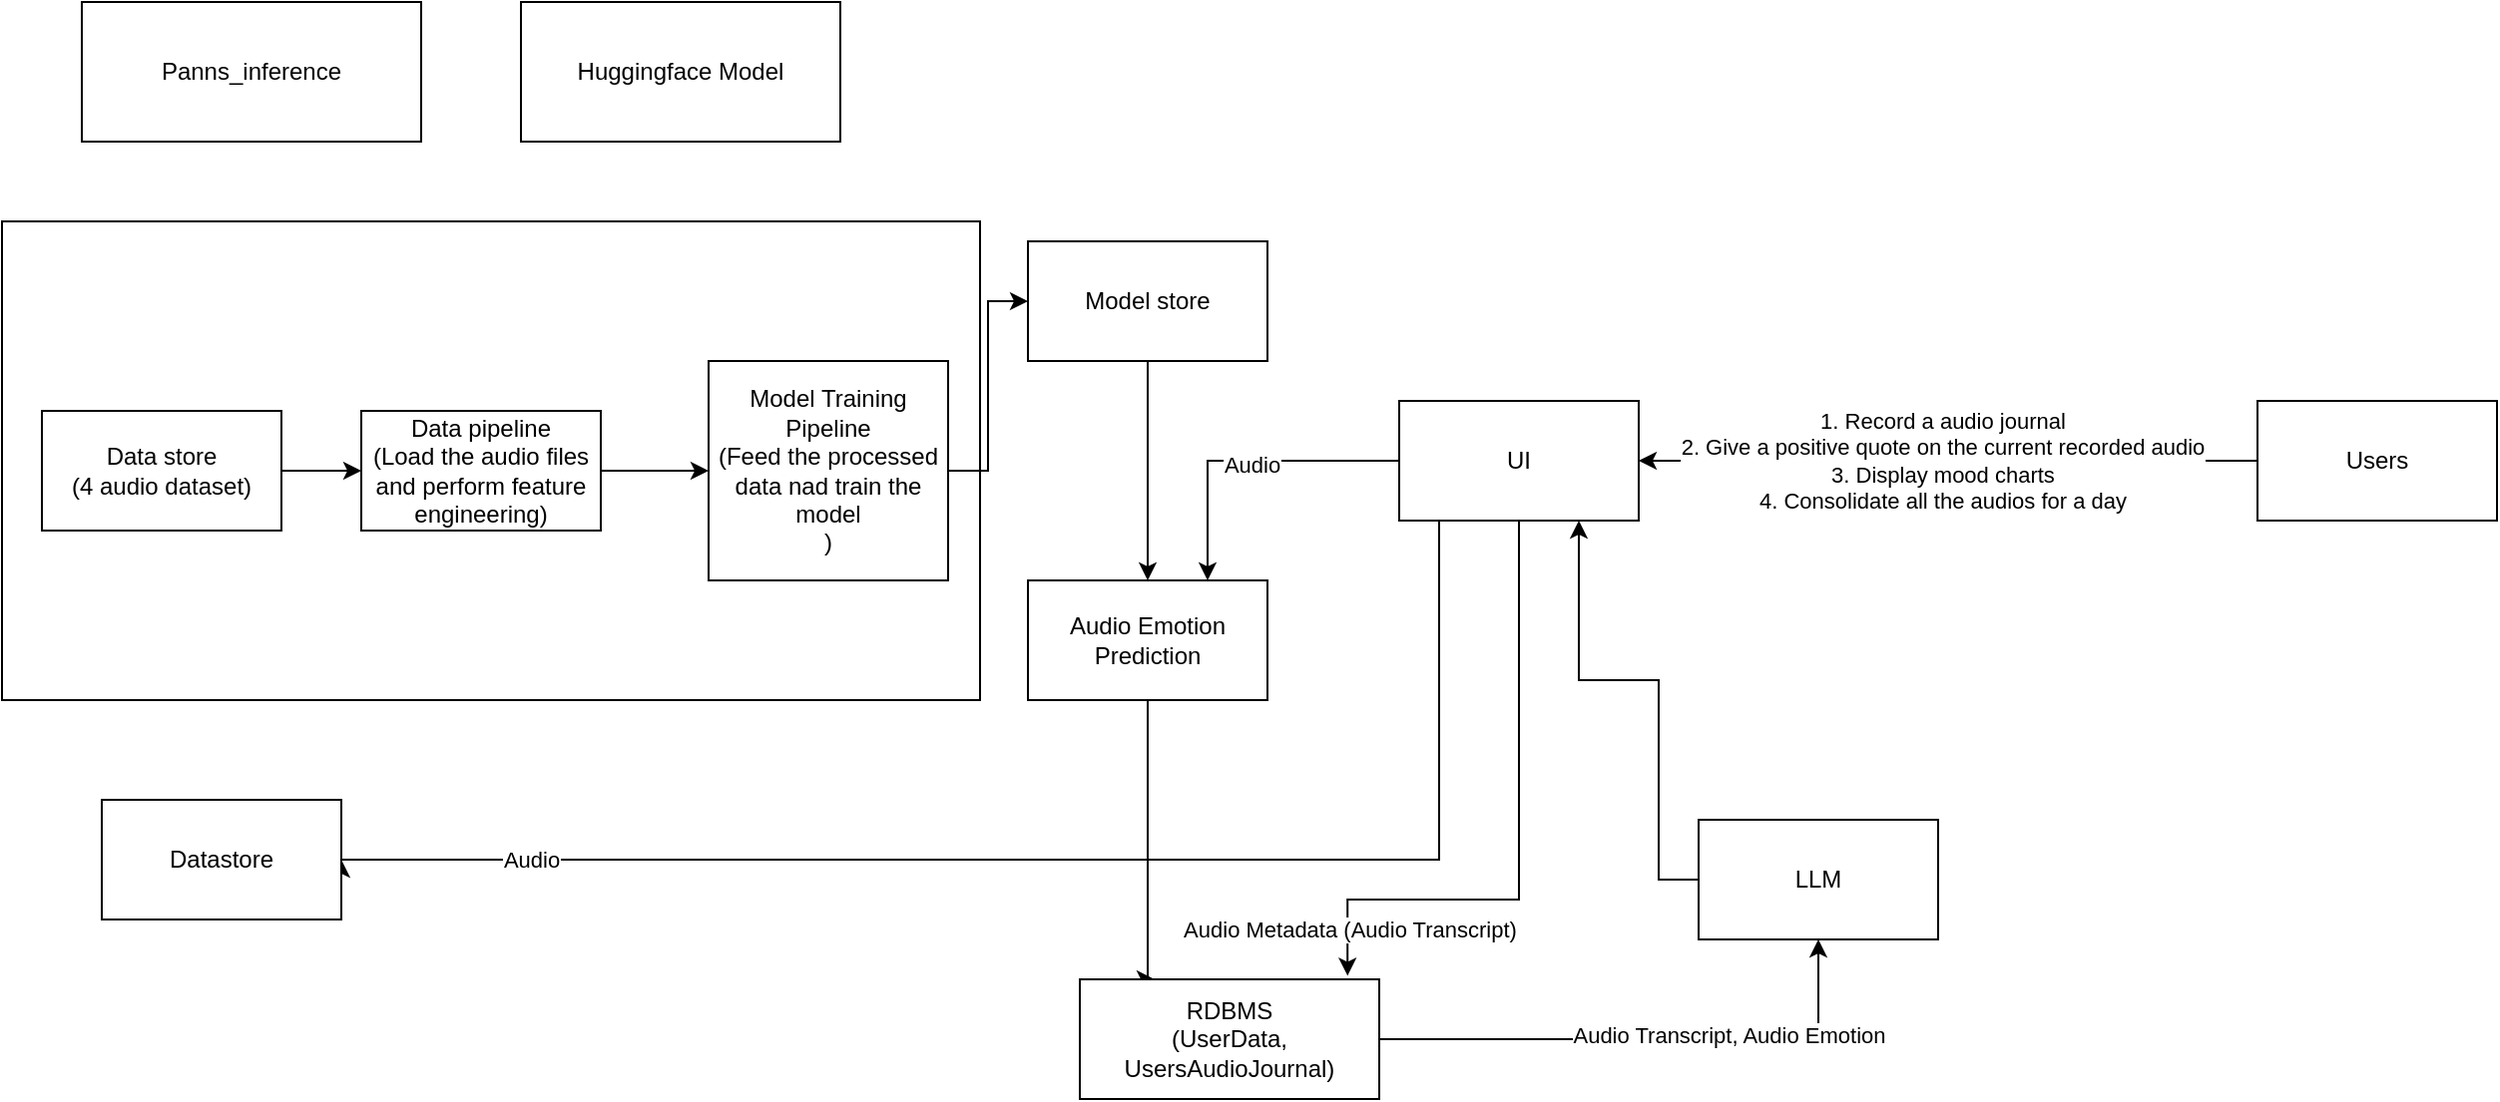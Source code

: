 <mxfile version="20.8.21" type="device"><diagram name="Page-1" id="Eh67Nt68QhY9QRsIKF9V"><mxGraphModel dx="2405" dy="2057" grid="1" gridSize="10" guides="1" tooltips="1" connect="1" arrows="1" fold="1" page="1" pageScale="1" pageWidth="827" pageHeight="1169" math="0" shadow="0"><root><mxCell id="0"/><mxCell id="1" parent="0"/><mxCell id="udqylvYr28nv6Kn70IkR-11" value="" style="rounded=0;whiteSpace=wrap;html=1;" vertex="1" parent="1"><mxGeometry x="-150" y="60" width="490" height="240" as="geometry"/></mxCell><mxCell id="udqylvYr28nv6Kn70IkR-9" value="" style="edgeStyle=orthogonalEdgeStyle;rounded=0;orthogonalLoop=1;jettySize=auto;html=1;" edge="1" parent="1" source="udqylvYr28nv6Kn70IkR-1" target="udqylvYr28nv6Kn70IkR-2"><mxGeometry relative="1" as="geometry"/></mxCell><mxCell id="udqylvYr28nv6Kn70IkR-1" value="Data store&lt;br&gt;(4 audio dataset)" style="rounded=0;whiteSpace=wrap;html=1;" vertex="1" parent="1"><mxGeometry x="-130" y="155" width="120" height="60" as="geometry"/></mxCell><mxCell id="udqylvYr28nv6Kn70IkR-10" value="" style="edgeStyle=orthogonalEdgeStyle;rounded=0;orthogonalLoop=1;jettySize=auto;html=1;" edge="1" parent="1" source="udqylvYr28nv6Kn70IkR-2" target="udqylvYr28nv6Kn70IkR-3"><mxGeometry relative="1" as="geometry"/></mxCell><mxCell id="udqylvYr28nv6Kn70IkR-2" value="Data pipeline&lt;br&gt;(Load the audio files and perform feature engineering)" style="rounded=0;whiteSpace=wrap;html=1;" vertex="1" parent="1"><mxGeometry x="30" y="155" width="120" height="60" as="geometry"/></mxCell><mxCell id="udqylvYr28nv6Kn70IkR-13" style="edgeStyle=orthogonalEdgeStyle;rounded=0;orthogonalLoop=1;jettySize=auto;html=1;entryX=0;entryY=0.5;entryDx=0;entryDy=0;" edge="1" parent="1" source="udqylvYr28nv6Kn70IkR-3" target="udqylvYr28nv6Kn70IkR-12"><mxGeometry relative="1" as="geometry"/></mxCell><mxCell id="udqylvYr28nv6Kn70IkR-3" value="Model Training Pipeline&lt;br&gt;(Feed the processed data nad train the model&lt;br&gt;)" style="rounded=0;whiteSpace=wrap;html=1;" vertex="1" parent="1"><mxGeometry x="204" y="130" width="120" height="110" as="geometry"/></mxCell><mxCell id="udqylvYr28nv6Kn70IkR-16" style="edgeStyle=orthogonalEdgeStyle;rounded=0;orthogonalLoop=1;jettySize=auto;html=1;entryX=0.894;entryY=-0.03;entryDx=0;entryDy=0;entryPerimeter=0;" edge="1" parent="1" source="udqylvYr28nv6Kn70IkR-4" target="udqylvYr28nv6Kn70IkR-15"><mxGeometry relative="1" as="geometry"><Array as="points"><mxPoint x="610" y="400"/><mxPoint x="524" y="400"/></Array></mxGeometry></mxCell><mxCell id="udqylvYr28nv6Kn70IkR-23" value="Audio Metadata (Audio Transcript)" style="edgeLabel;html=1;align=center;verticalAlign=middle;resizable=0;points=[];" vertex="1" connectable="0" parent="udqylvYr28nv6Kn70IkR-16"><mxGeometry x="0.844" y="1" relative="1" as="geometry"><mxPoint y="1" as="offset"/></mxGeometry></mxCell><mxCell id="udqylvYr28nv6Kn70IkR-17" style="edgeStyle=orthogonalEdgeStyle;rounded=0;orthogonalLoop=1;jettySize=auto;html=1;entryX=0.75;entryY=0;entryDx=0;entryDy=0;" edge="1" parent="1" source="udqylvYr28nv6Kn70IkR-4" target="udqylvYr28nv6Kn70IkR-8"><mxGeometry relative="1" as="geometry"/></mxCell><mxCell id="udqylvYr28nv6Kn70IkR-38" value="Audio" style="edgeLabel;html=1;align=center;verticalAlign=middle;resizable=0;points=[];" vertex="1" connectable="0" parent="udqylvYr28nv6Kn70IkR-17"><mxGeometry x="-0.048" y="2" relative="1" as="geometry"><mxPoint as="offset"/></mxGeometry></mxCell><mxCell id="udqylvYr28nv6Kn70IkR-25" style="edgeStyle=orthogonalEdgeStyle;rounded=0;orthogonalLoop=1;jettySize=auto;html=1;entryX=1;entryY=0.5;entryDx=0;entryDy=0;" edge="1" parent="1" source="udqylvYr28nv6Kn70IkR-4" target="udqylvYr28nv6Kn70IkR-24"><mxGeometry relative="1" as="geometry"><Array as="points"><mxPoint x="570" y="380"/><mxPoint x="-10" y="380"/><mxPoint x="-10" y="399"/><mxPoint x="20" y="399"/></Array></mxGeometry></mxCell><mxCell id="udqylvYr28nv6Kn70IkR-26" value="Audio" style="edgeLabel;html=1;align=center;verticalAlign=middle;resizable=0;points=[];" vertex="1" connectable="0" parent="udqylvYr28nv6Kn70IkR-25"><mxGeometry x="0.79" y="3" relative="1" as="geometry"><mxPoint x="107" y="-3" as="offset"/></mxGeometry></mxCell><mxCell id="udqylvYr28nv6Kn70IkR-4" value="UI" style="rounded=0;whiteSpace=wrap;html=1;" vertex="1" parent="1"><mxGeometry x="550" y="150" width="120" height="60" as="geometry"/></mxCell><mxCell id="udqylvYr28nv6Kn70IkR-6" value="" style="edgeStyle=orthogonalEdgeStyle;rounded=0;orthogonalLoop=1;jettySize=auto;html=1;" edge="1" parent="1" source="udqylvYr28nv6Kn70IkR-5" target="udqylvYr28nv6Kn70IkR-4"><mxGeometry relative="1" as="geometry"/></mxCell><mxCell id="udqylvYr28nv6Kn70IkR-7" value="1. Record a audio journal&lt;br&gt;2. Give a positive quote on the current recorded audio&lt;br&gt;3. Display mood charts&lt;br&gt;4. Consolidate all the audios for a day" style="edgeLabel;html=1;align=center;verticalAlign=middle;resizable=0;points=[];" vertex="1" connectable="0" parent="udqylvYr28nv6Kn70IkR-6"><mxGeometry x="0.225" y="-1" relative="1" as="geometry"><mxPoint x="32" y="1" as="offset"/></mxGeometry></mxCell><mxCell id="udqylvYr28nv6Kn70IkR-5" value="Users" style="rounded=0;whiteSpace=wrap;html=1;" vertex="1" parent="1"><mxGeometry x="980" y="150" width="120" height="60" as="geometry"/></mxCell><mxCell id="udqylvYr28nv6Kn70IkR-18" style="edgeStyle=orthogonalEdgeStyle;rounded=0;orthogonalLoop=1;jettySize=auto;html=1;entryX=0.25;entryY=0;entryDx=0;entryDy=0;" edge="1" parent="1" source="udqylvYr28nv6Kn70IkR-8" target="udqylvYr28nv6Kn70IkR-15"><mxGeometry relative="1" as="geometry"><Array as="points"><mxPoint x="424" y="440"/></Array></mxGeometry></mxCell><mxCell id="udqylvYr28nv6Kn70IkR-20" style="edgeStyle=orthogonalEdgeStyle;rounded=0;orthogonalLoop=1;jettySize=auto;html=1;exitX=1;exitY=0.5;exitDx=0;exitDy=0;" edge="1" parent="1" source="udqylvYr28nv6Kn70IkR-15" target="udqylvYr28nv6Kn70IkR-19"><mxGeometry relative="1" as="geometry"><mxPoint x="740" y="525" as="sourcePoint"/><Array as="points"><mxPoint x="760" y="470"/></Array></mxGeometry></mxCell><mxCell id="udqylvYr28nv6Kn70IkR-27" value="Audio Transcript, Audio Emotion" style="edgeLabel;html=1;align=center;verticalAlign=middle;resizable=0;points=[];" vertex="1" connectable="0" parent="udqylvYr28nv6Kn70IkR-20"><mxGeometry x="0.291" y="3" relative="1" as="geometry"><mxPoint y="1" as="offset"/></mxGeometry></mxCell><mxCell id="udqylvYr28nv6Kn70IkR-8" value="Audio Emotion Prediction" style="rounded=0;whiteSpace=wrap;html=1;" vertex="1" parent="1"><mxGeometry x="364" y="240" width="120" height="60" as="geometry"/></mxCell><mxCell id="udqylvYr28nv6Kn70IkR-14" value="" style="edgeStyle=orthogonalEdgeStyle;rounded=0;orthogonalLoop=1;jettySize=auto;html=1;" edge="1" parent="1" source="udqylvYr28nv6Kn70IkR-12" target="udqylvYr28nv6Kn70IkR-8"><mxGeometry relative="1" as="geometry"/></mxCell><mxCell id="udqylvYr28nv6Kn70IkR-12" value="Model store" style="rounded=0;whiteSpace=wrap;html=1;" vertex="1" parent="1"><mxGeometry x="364" y="70" width="120" height="60" as="geometry"/></mxCell><mxCell id="udqylvYr28nv6Kn70IkR-15" value="RDBMS&lt;br&gt;(UserData, UsersAudioJournal)" style="rounded=0;whiteSpace=wrap;html=1;" vertex="1" parent="1"><mxGeometry x="390" y="440" width="150" height="60" as="geometry"/></mxCell><mxCell id="udqylvYr28nv6Kn70IkR-21" style="edgeStyle=orthogonalEdgeStyle;rounded=0;orthogonalLoop=1;jettySize=auto;html=1;entryX=0.75;entryY=1;entryDx=0;entryDy=0;" edge="1" parent="1" source="udqylvYr28nv6Kn70IkR-19" target="udqylvYr28nv6Kn70IkR-4"><mxGeometry relative="1" as="geometry"><Array as="points"><mxPoint x="680" y="390"/><mxPoint x="680" y="290"/><mxPoint x="640" y="290"/></Array></mxGeometry></mxCell><mxCell id="udqylvYr28nv6Kn70IkR-19" value="LLM" style="rounded=0;whiteSpace=wrap;html=1;" vertex="1" parent="1"><mxGeometry x="700" y="360" width="120" height="60" as="geometry"/></mxCell><mxCell id="udqylvYr28nv6Kn70IkR-24" value="Datastore" style="rounded=0;whiteSpace=wrap;html=1;" vertex="1" parent="1"><mxGeometry x="-100" y="350" width="120" height="60" as="geometry"/></mxCell><mxCell id="udqylvYr28nv6Kn70IkR-39" value="Panns_inference" style="rounded=0;whiteSpace=wrap;html=1;" vertex="1" parent="1"><mxGeometry x="-110" y="-50" width="170" height="70" as="geometry"/></mxCell><mxCell id="udqylvYr28nv6Kn70IkR-40" value="Huggingface Model" style="rounded=0;whiteSpace=wrap;html=1;" vertex="1" parent="1"><mxGeometry x="110" y="-50" width="160" height="70" as="geometry"/></mxCell></root></mxGraphModel></diagram></mxfile>
